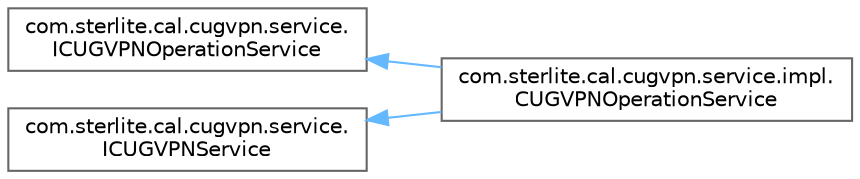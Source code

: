 digraph "Graphical Class Hierarchy"
{
 // LATEX_PDF_SIZE
  bgcolor="transparent";
  edge [fontname=Helvetica,fontsize=10,labelfontname=Helvetica,labelfontsize=10];
  node [fontname=Helvetica,fontsize=10,shape=box,height=0.2,width=0.4];
  rankdir="LR";
  Node0 [id="Node000000",label="com.sterlite.cal.cugvpn.service.\lICUGVPNOperationService",height=0.2,width=0.4,color="grey40", fillcolor="white", style="filled",URL="$interfacecom_1_1sterlite_1_1cal_1_1cugvpn_1_1service_1_1_i_c_u_g_v_p_n_operation_service.html",tooltip=" "];
  Node0 -> Node1 [id="edge851_Node000000_Node000001",dir="back",color="steelblue1",style="solid",tooltip=" "];
  Node1 [id="Node000001",label="com.sterlite.cal.cugvpn.service.impl.\lCUGVPNOperationService",height=0.2,width=0.4,color="grey40", fillcolor="white", style="filled",URL="$classcom_1_1sterlite_1_1cal_1_1cugvpn_1_1service_1_1impl_1_1_c_u_g_v_p_n_operation_service.html",tooltip=" "];
  Node2 [id="Node000002",label="com.sterlite.cal.cugvpn.service.\lICUGVPNService",height=0.2,width=0.4,color="grey40", fillcolor="white", style="filled",URL="$interfacecom_1_1sterlite_1_1cal_1_1cugvpn_1_1service_1_1_i_c_u_g_v_p_n_service.html",tooltip=" "];
  Node2 -> Node1 [id="edge852_Node000002_Node000001",dir="back",color="steelblue1",style="solid",tooltip=" "];
}
